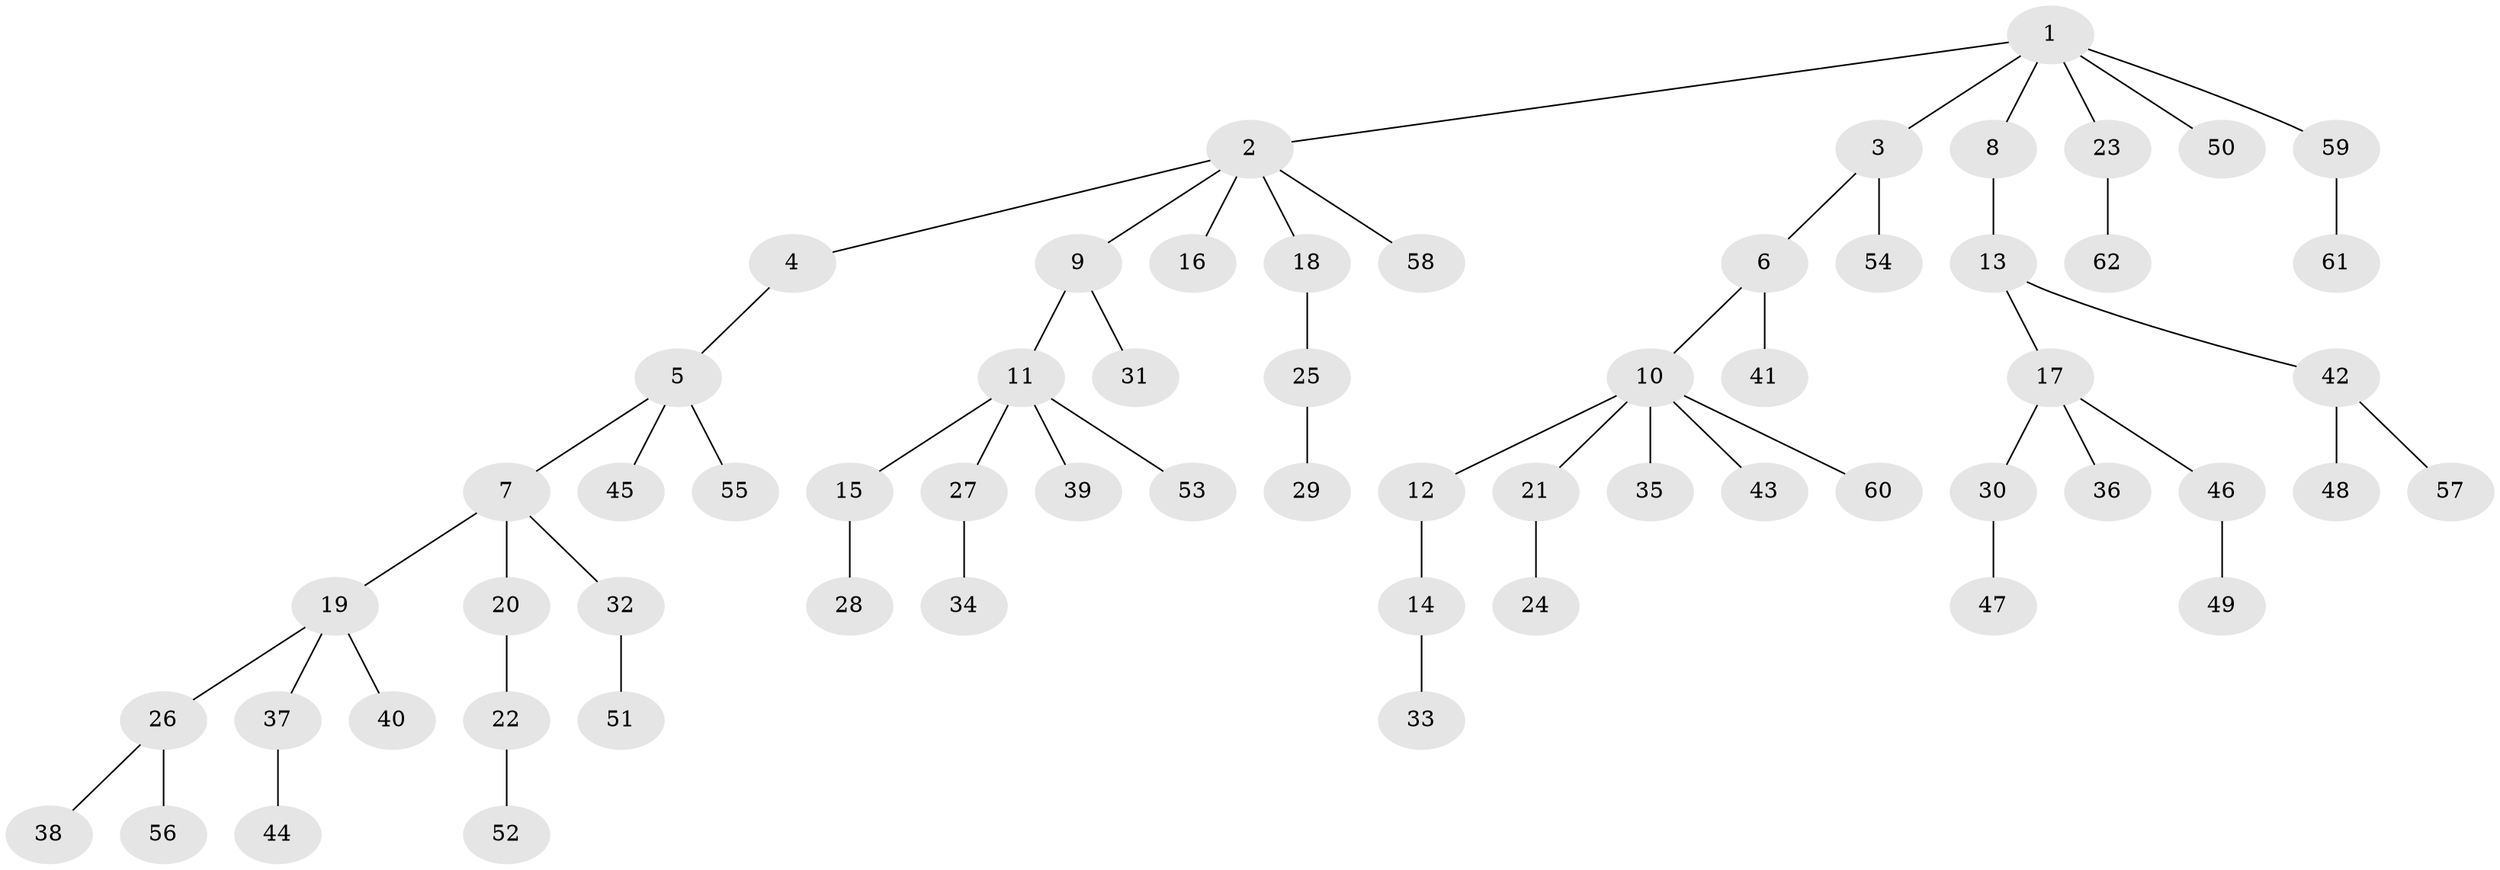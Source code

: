 // coarse degree distribution, {2: 0.32, 1: 0.44, 3: 0.12, 4: 0.12}
// Generated by graph-tools (version 1.1) at 2025/37/03/04/25 23:37:21]
// undirected, 62 vertices, 61 edges
graph export_dot {
  node [color=gray90,style=filled];
  1;
  2;
  3;
  4;
  5;
  6;
  7;
  8;
  9;
  10;
  11;
  12;
  13;
  14;
  15;
  16;
  17;
  18;
  19;
  20;
  21;
  22;
  23;
  24;
  25;
  26;
  27;
  28;
  29;
  30;
  31;
  32;
  33;
  34;
  35;
  36;
  37;
  38;
  39;
  40;
  41;
  42;
  43;
  44;
  45;
  46;
  47;
  48;
  49;
  50;
  51;
  52;
  53;
  54;
  55;
  56;
  57;
  58;
  59;
  60;
  61;
  62;
  1 -- 2;
  1 -- 3;
  1 -- 8;
  1 -- 23;
  1 -- 50;
  1 -- 59;
  2 -- 4;
  2 -- 9;
  2 -- 16;
  2 -- 18;
  2 -- 58;
  3 -- 6;
  3 -- 54;
  4 -- 5;
  5 -- 7;
  5 -- 45;
  5 -- 55;
  6 -- 10;
  6 -- 41;
  7 -- 19;
  7 -- 20;
  7 -- 32;
  8 -- 13;
  9 -- 11;
  9 -- 31;
  10 -- 12;
  10 -- 21;
  10 -- 35;
  10 -- 43;
  10 -- 60;
  11 -- 15;
  11 -- 27;
  11 -- 39;
  11 -- 53;
  12 -- 14;
  13 -- 17;
  13 -- 42;
  14 -- 33;
  15 -- 28;
  17 -- 30;
  17 -- 36;
  17 -- 46;
  18 -- 25;
  19 -- 26;
  19 -- 37;
  19 -- 40;
  20 -- 22;
  21 -- 24;
  22 -- 52;
  23 -- 62;
  25 -- 29;
  26 -- 38;
  26 -- 56;
  27 -- 34;
  30 -- 47;
  32 -- 51;
  37 -- 44;
  42 -- 48;
  42 -- 57;
  46 -- 49;
  59 -- 61;
}
